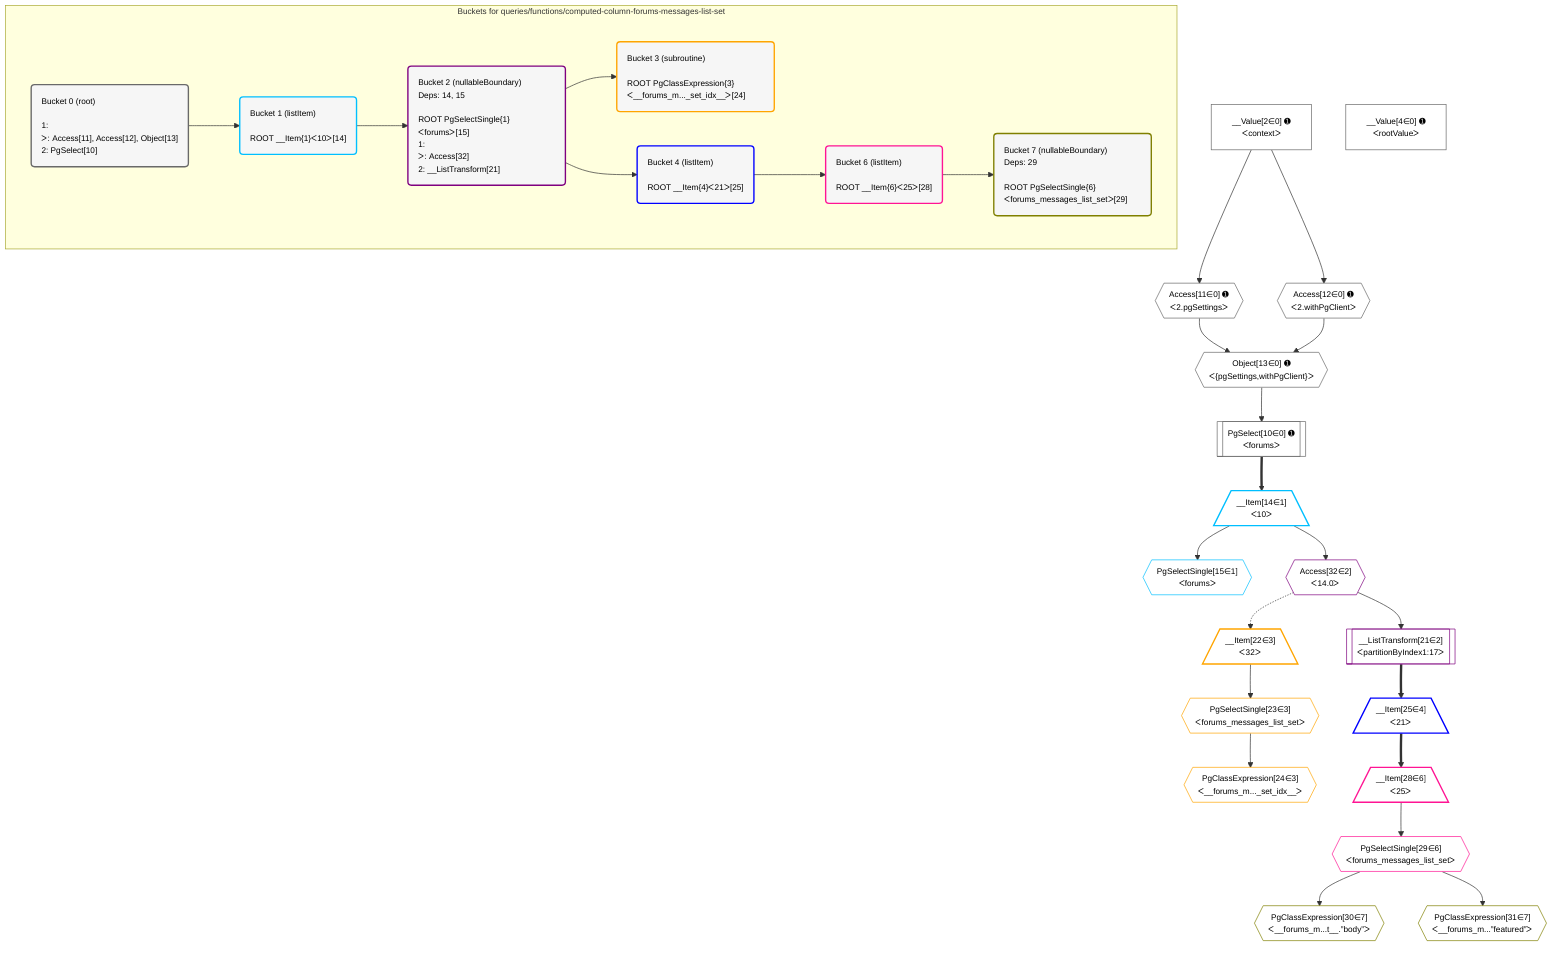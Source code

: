 %%{init: {'themeVariables': { 'fontSize': '12px'}}}%%
graph TD
    classDef path fill:#eee,stroke:#000,color:#000
    classDef plan fill:#fff,stroke-width:1px,color:#000
    classDef itemplan fill:#fff,stroke-width:2px,color:#000
    classDef unbatchedplan fill:#dff,stroke-width:1px,color:#000
    classDef sideeffectplan fill:#fcc,stroke-width:2px,color:#000
    classDef bucket fill:#f6f6f6,color:#000,stroke-width:2px,text-align:left


    %% plan dependencies
    Object13{{"Object[13∈0] ➊<br />ᐸ{pgSettings,withPgClient}ᐳ"}}:::plan
    Access11{{"Access[11∈0] ➊<br />ᐸ2.pgSettingsᐳ"}}:::plan
    Access12{{"Access[12∈0] ➊<br />ᐸ2.withPgClientᐳ"}}:::plan
    Access11 & Access12 --> Object13
    PgSelect10[["PgSelect[10∈0] ➊<br />ᐸforumsᐳ"]]:::plan
    Object13 --> PgSelect10
    __Value2["__Value[2∈0] ➊<br />ᐸcontextᐳ"]:::plan
    __Value2 --> Access11
    __Value2 --> Access12
    __Value4["__Value[4∈0] ➊<br />ᐸrootValueᐳ"]:::plan
    __Item14[/"__Item[14∈1]<br />ᐸ10ᐳ"\]:::itemplan
    PgSelect10 ==> __Item14
    PgSelectSingle15{{"PgSelectSingle[15∈1]<br />ᐸforumsᐳ"}}:::plan
    __Item14 --> PgSelectSingle15
    __ListTransform21[["__ListTransform[21∈2]<br />ᐸpartitionByIndex1:17ᐳ"]]:::plan
    Access32{{"Access[32∈2]<br />ᐸ14.0ᐳ"}}:::plan
    Access32 --> __ListTransform21
    __Item14 --> Access32
    __Item22[/"__Item[22∈3]<br />ᐸ32ᐳ"\]:::itemplan
    Access32 -.-> __Item22
    PgSelectSingle23{{"PgSelectSingle[23∈3]<br />ᐸforums_messages_list_setᐳ"}}:::plan
    __Item22 --> PgSelectSingle23
    PgClassExpression24{{"PgClassExpression[24∈3]<br />ᐸ__forums_m..._set_idx__ᐳ"}}:::plan
    PgSelectSingle23 --> PgClassExpression24
    __Item25[/"__Item[25∈4]<br />ᐸ21ᐳ"\]:::itemplan
    __ListTransform21 ==> __Item25
    __Item28[/"__Item[28∈6]<br />ᐸ25ᐳ"\]:::itemplan
    __Item25 ==> __Item28
    PgSelectSingle29{{"PgSelectSingle[29∈6]<br />ᐸforums_messages_list_setᐳ"}}:::plan
    __Item28 --> PgSelectSingle29
    PgClassExpression30{{"PgClassExpression[30∈7]<br />ᐸ__forums_m...t__.”body”ᐳ"}}:::plan
    PgSelectSingle29 --> PgClassExpression30
    PgClassExpression31{{"PgClassExpression[31∈7]<br />ᐸ__forums_m...”featured”ᐳ"}}:::plan
    PgSelectSingle29 --> PgClassExpression31

    %% define steps

    subgraph "Buckets for queries/functions/computed-column-forums-messages-list-set"
    Bucket0("Bucket 0 (root)<br /><br />1: <br />ᐳ: Access[11], Access[12], Object[13]<br />2: PgSelect[10]"):::bucket
    classDef bucket0 stroke:#696969
    class Bucket0,__Value2,__Value4,PgSelect10,Access11,Access12,Object13 bucket0
    Bucket1("Bucket 1 (listItem)<br /><br />ROOT __Item{1}ᐸ10ᐳ[14]"):::bucket
    classDef bucket1 stroke:#00bfff
    class Bucket1,__Item14,PgSelectSingle15 bucket1
    Bucket2("Bucket 2 (nullableBoundary)<br />Deps: 14, 15<br /><br />ROOT PgSelectSingle{1}ᐸforumsᐳ[15]<br />1: <br />ᐳ: Access[32]<br />2: __ListTransform[21]"):::bucket
    classDef bucket2 stroke:#7f007f
    class Bucket2,__ListTransform21,Access32 bucket2
    Bucket3("Bucket 3 (subroutine)<br /><br />ROOT PgClassExpression{3}ᐸ__forums_m..._set_idx__ᐳ[24]"):::bucket
    classDef bucket3 stroke:#ffa500
    class Bucket3,__Item22,PgSelectSingle23,PgClassExpression24 bucket3
    Bucket4("Bucket 4 (listItem)<br /><br />ROOT __Item{4}ᐸ21ᐳ[25]"):::bucket
    classDef bucket4 stroke:#0000ff
    class Bucket4,__Item25 bucket4
    Bucket6("Bucket 6 (listItem)<br /><br />ROOT __Item{6}ᐸ25ᐳ[28]"):::bucket
    classDef bucket6 stroke:#ff1493
    class Bucket6,__Item28,PgSelectSingle29 bucket6
    Bucket7("Bucket 7 (nullableBoundary)<br />Deps: 29<br /><br />ROOT PgSelectSingle{6}ᐸforums_messages_list_setᐳ[29]"):::bucket
    classDef bucket7 stroke:#808000
    class Bucket7,PgClassExpression30,PgClassExpression31 bucket7
    Bucket0 --> Bucket1
    Bucket1 --> Bucket2
    Bucket2 --> Bucket3 & Bucket4
    Bucket4 --> Bucket6
    Bucket6 --> Bucket7
    end